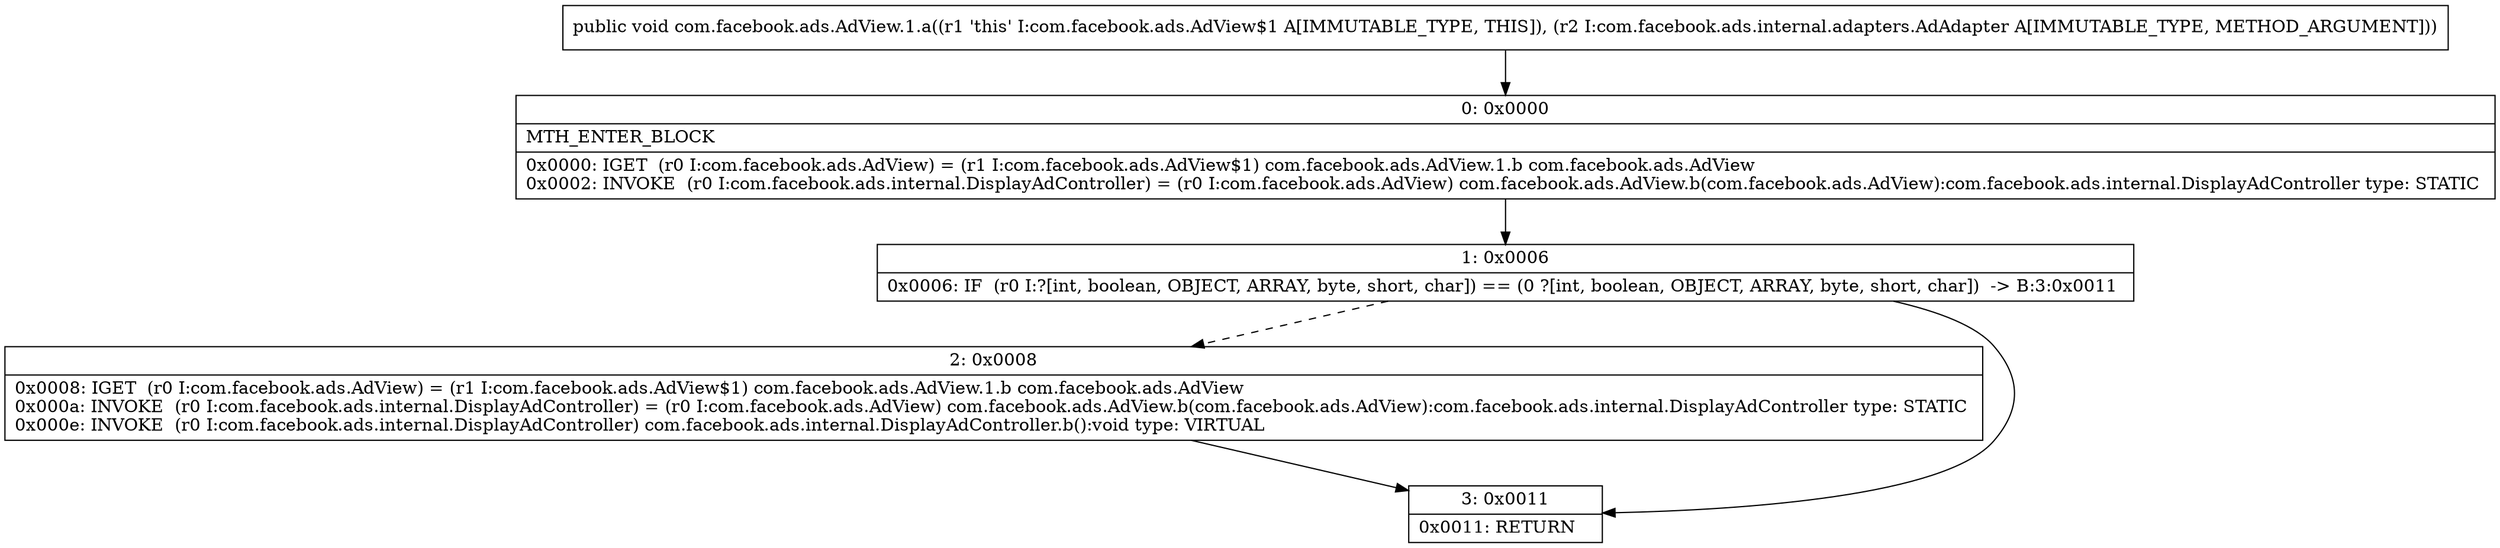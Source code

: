 digraph "CFG forcom.facebook.ads.AdView.1.a(Lcom\/facebook\/ads\/internal\/adapters\/AdAdapter;)V" {
Node_0 [shape=record,label="{0\:\ 0x0000|MTH_ENTER_BLOCK\l|0x0000: IGET  (r0 I:com.facebook.ads.AdView) = (r1 I:com.facebook.ads.AdView$1) com.facebook.ads.AdView.1.b com.facebook.ads.AdView \l0x0002: INVOKE  (r0 I:com.facebook.ads.internal.DisplayAdController) = (r0 I:com.facebook.ads.AdView) com.facebook.ads.AdView.b(com.facebook.ads.AdView):com.facebook.ads.internal.DisplayAdController type: STATIC \l}"];
Node_1 [shape=record,label="{1\:\ 0x0006|0x0006: IF  (r0 I:?[int, boolean, OBJECT, ARRAY, byte, short, char]) == (0 ?[int, boolean, OBJECT, ARRAY, byte, short, char])  \-\> B:3:0x0011 \l}"];
Node_2 [shape=record,label="{2\:\ 0x0008|0x0008: IGET  (r0 I:com.facebook.ads.AdView) = (r1 I:com.facebook.ads.AdView$1) com.facebook.ads.AdView.1.b com.facebook.ads.AdView \l0x000a: INVOKE  (r0 I:com.facebook.ads.internal.DisplayAdController) = (r0 I:com.facebook.ads.AdView) com.facebook.ads.AdView.b(com.facebook.ads.AdView):com.facebook.ads.internal.DisplayAdController type: STATIC \l0x000e: INVOKE  (r0 I:com.facebook.ads.internal.DisplayAdController) com.facebook.ads.internal.DisplayAdController.b():void type: VIRTUAL \l}"];
Node_3 [shape=record,label="{3\:\ 0x0011|0x0011: RETURN   \l}"];
MethodNode[shape=record,label="{public void com.facebook.ads.AdView.1.a((r1 'this' I:com.facebook.ads.AdView$1 A[IMMUTABLE_TYPE, THIS]), (r2 I:com.facebook.ads.internal.adapters.AdAdapter A[IMMUTABLE_TYPE, METHOD_ARGUMENT])) }"];
MethodNode -> Node_0;
Node_0 -> Node_1;
Node_1 -> Node_2[style=dashed];
Node_1 -> Node_3;
Node_2 -> Node_3;
}

